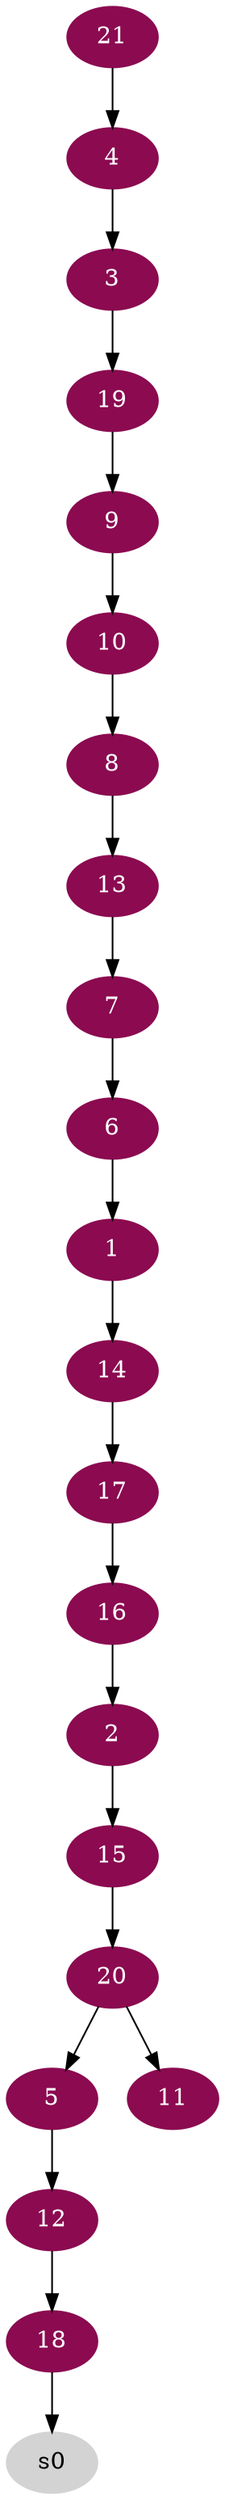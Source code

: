 digraph G {
node [color=deeppink4, style=filled, fontcolor=white];
6 -> 1;
16 -> 2;
4 -> 3;
21 -> 4;
20 -> 5;
7 -> 6;
13 -> 7;
10 -> 8;
19 -> 9;
9 -> 10;
20 -> 11;
5 -> 12;
8 -> 13;
1 -> 14;
2 -> 15;
17 -> 16;
14 -> 17;
12 -> 18;
3 -> 19;
15 -> 20;
node [color=lightgrey, style=filled, fontcolor=black];
18 -> s0;
}
